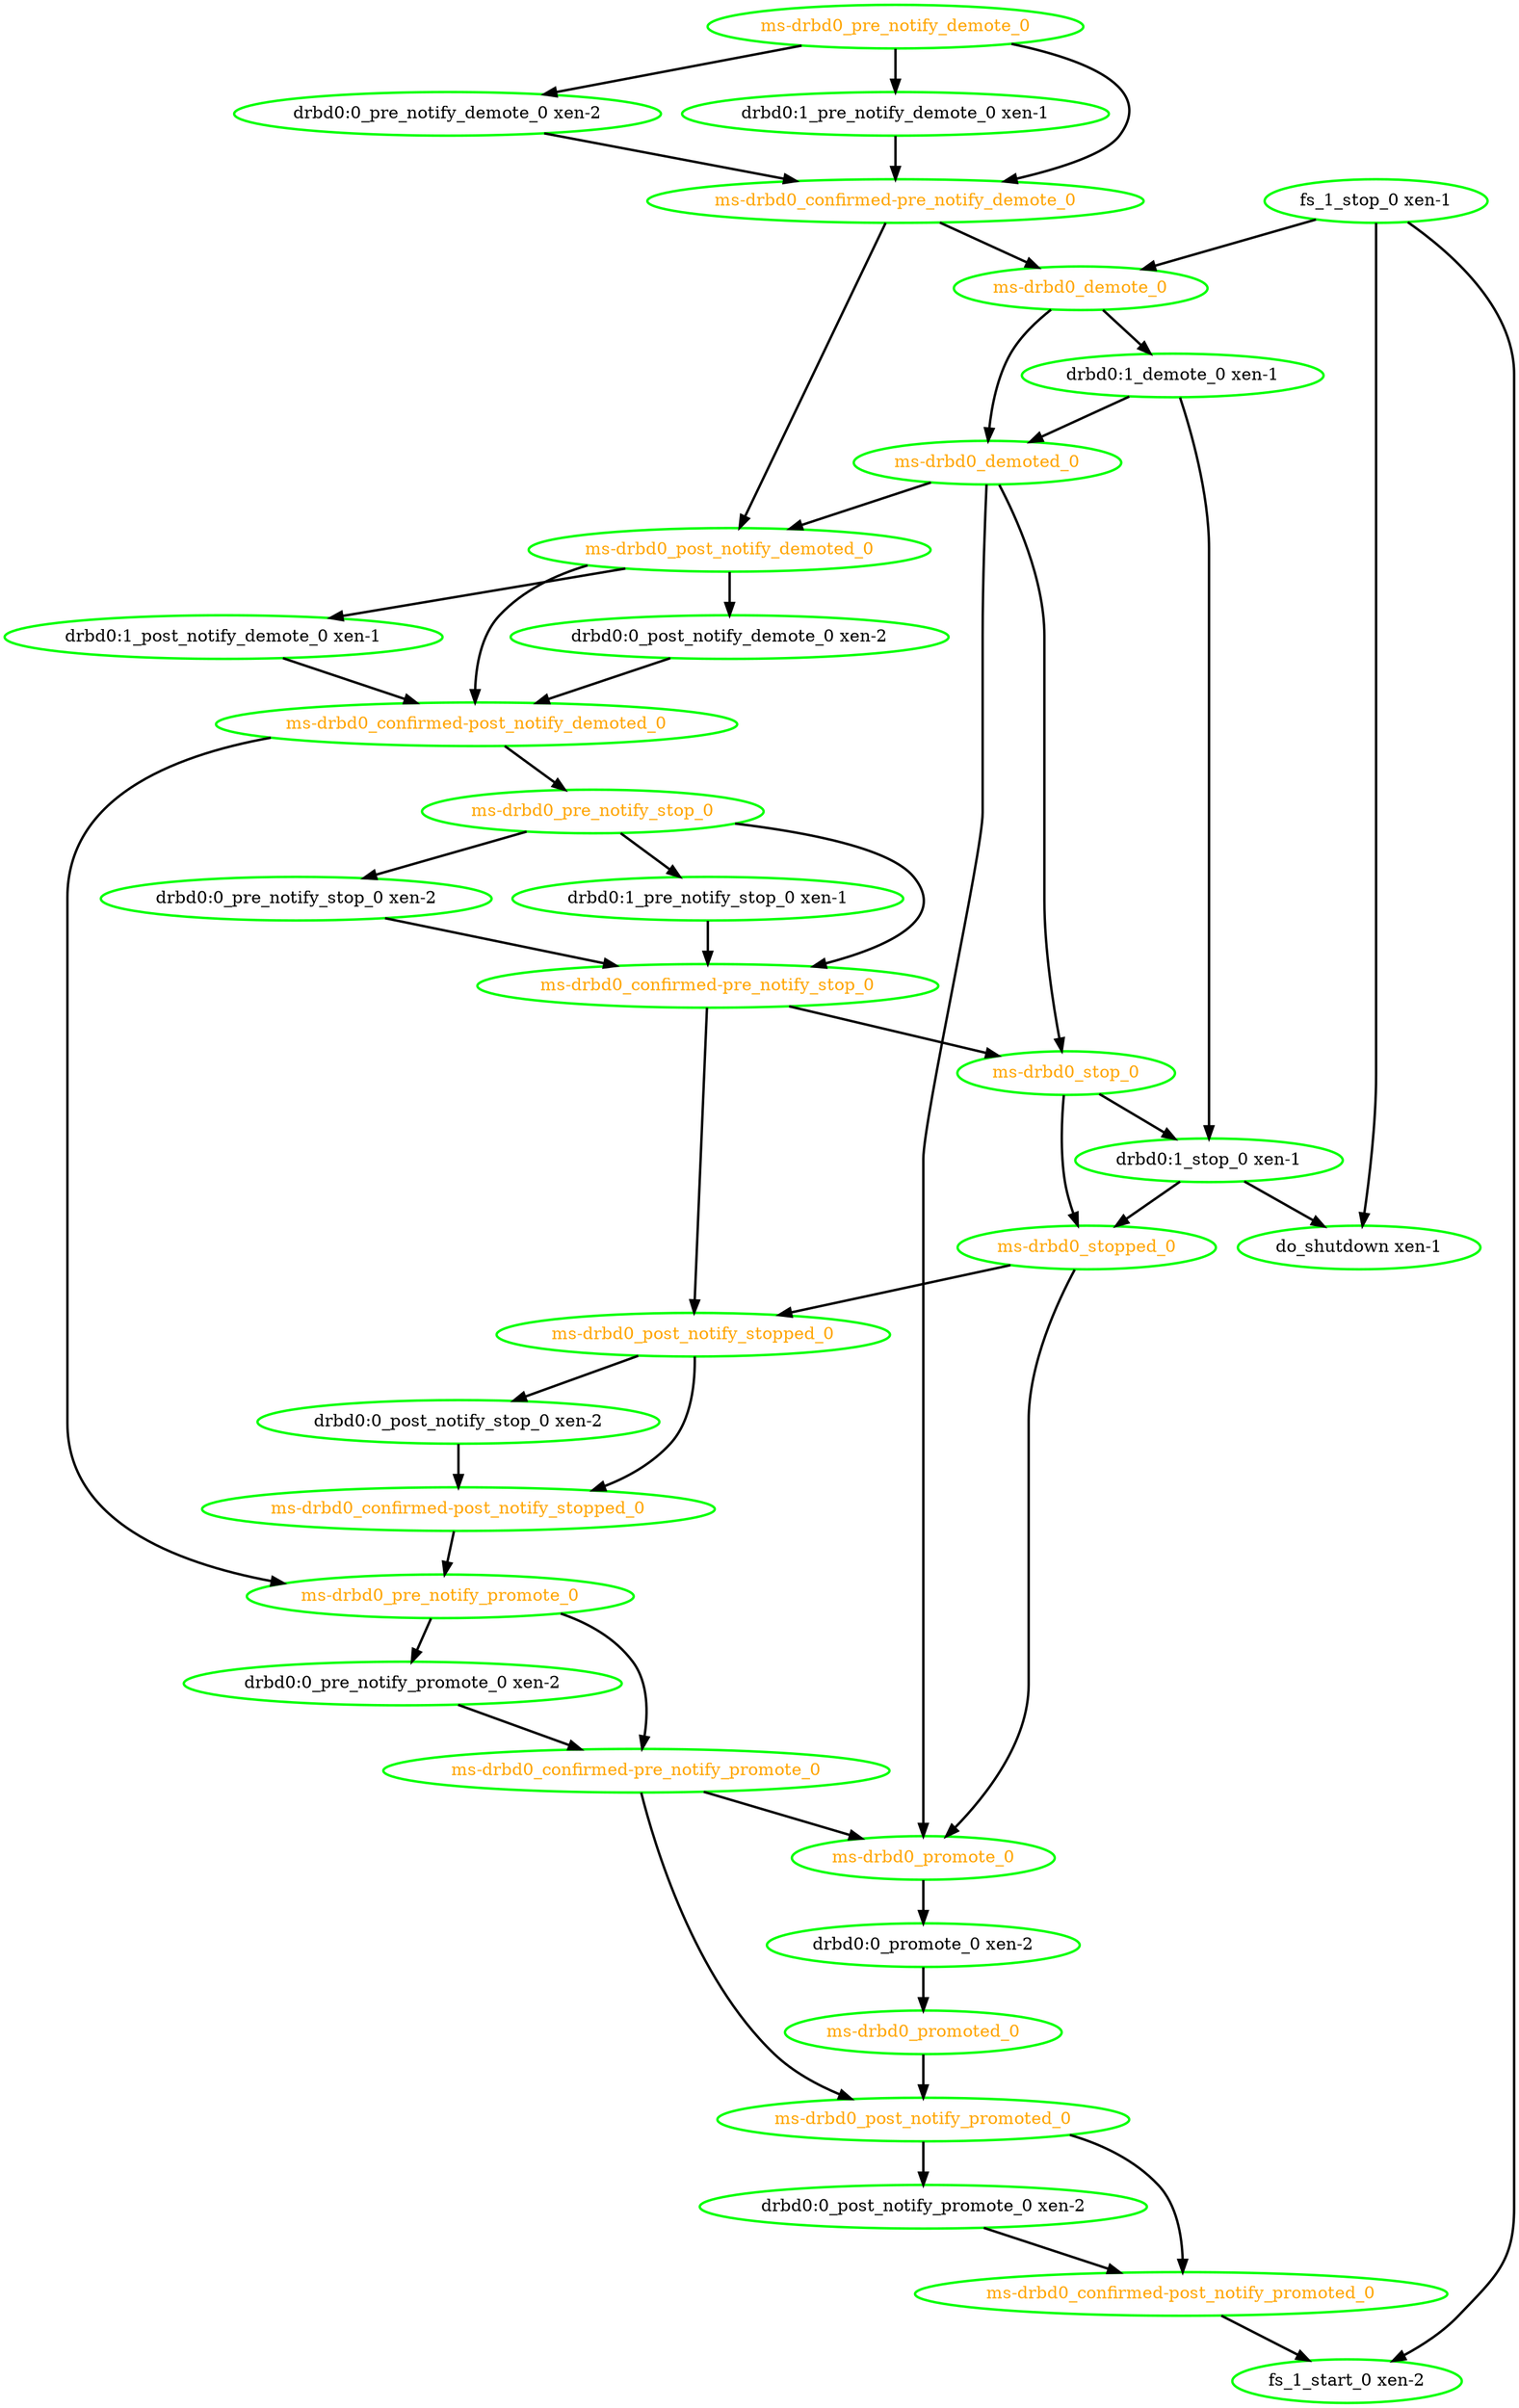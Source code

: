  digraph "g" {
"do_shutdown xen-1" [ style=bold color="green" fontcolor="black" ]
"drbd0:0_post_notify_demote_0 xen-2" -> "ms-drbd0_confirmed-post_notify_demoted_0" [ style = bold]
"drbd0:0_post_notify_demote_0 xen-2" [ style=bold color="green" fontcolor="black" ]
"drbd0:0_post_notify_promote_0 xen-2" -> "ms-drbd0_confirmed-post_notify_promoted_0" [ style = bold]
"drbd0:0_post_notify_promote_0 xen-2" [ style=bold color="green" fontcolor="black" ]
"drbd0:0_post_notify_stop_0 xen-2" -> "ms-drbd0_confirmed-post_notify_stopped_0" [ style = bold]
"drbd0:0_post_notify_stop_0 xen-2" [ style=bold color="green" fontcolor="black" ]
"drbd0:0_pre_notify_demote_0 xen-2" -> "ms-drbd0_confirmed-pre_notify_demote_0" [ style = bold]
"drbd0:0_pre_notify_demote_0 xen-2" [ style=bold color="green" fontcolor="black" ]
"drbd0:0_pre_notify_promote_0 xen-2" -> "ms-drbd0_confirmed-pre_notify_promote_0" [ style = bold]
"drbd0:0_pre_notify_promote_0 xen-2" [ style=bold color="green" fontcolor="black" ]
"drbd0:0_pre_notify_stop_0 xen-2" -> "ms-drbd0_confirmed-pre_notify_stop_0" [ style = bold]
"drbd0:0_pre_notify_stop_0 xen-2" [ style=bold color="green" fontcolor="black" ]
"drbd0:0_promote_0 xen-2" -> "ms-drbd0_promoted_0" [ style = bold]
"drbd0:0_promote_0 xen-2" [ style=bold color="green" fontcolor="black" ]
"drbd0:1_demote_0 xen-1" -> "drbd0:1_stop_0 xen-1" [ style = bold]
"drbd0:1_demote_0 xen-1" -> "ms-drbd0_demoted_0" [ style = bold]
"drbd0:1_demote_0 xen-1" [ style=bold color="green" fontcolor="black" ]
"drbd0:1_post_notify_demote_0 xen-1" -> "ms-drbd0_confirmed-post_notify_demoted_0" [ style = bold]
"drbd0:1_post_notify_demote_0 xen-1" [ style=bold color="green" fontcolor="black" ]
"drbd0:1_pre_notify_demote_0 xen-1" -> "ms-drbd0_confirmed-pre_notify_demote_0" [ style = bold]
"drbd0:1_pre_notify_demote_0 xen-1" [ style=bold color="green" fontcolor="black" ]
"drbd0:1_pre_notify_stop_0 xen-1" -> "ms-drbd0_confirmed-pre_notify_stop_0" [ style = bold]
"drbd0:1_pre_notify_stop_0 xen-1" [ style=bold color="green" fontcolor="black" ]
"drbd0:1_stop_0 xen-1" -> "do_shutdown xen-1" [ style = bold]
"drbd0:1_stop_0 xen-1" -> "ms-drbd0_stopped_0" [ style = bold]
"drbd0:1_stop_0 xen-1" [ style=bold color="green" fontcolor="black" ]
"fs_1_start_0 xen-2" [ style=bold color="green" fontcolor="black" ]
"fs_1_stop_0 xen-1" -> "do_shutdown xen-1" [ style = bold]
"fs_1_stop_0 xen-1" -> "fs_1_start_0 xen-2" [ style = bold]
"fs_1_stop_0 xen-1" -> "ms-drbd0_demote_0" [ style = bold]
"fs_1_stop_0 xen-1" [ style=bold color="green" fontcolor="black" ]
"ms-drbd0_confirmed-post_notify_demoted_0" -> "ms-drbd0_pre_notify_promote_0" [ style = bold]
"ms-drbd0_confirmed-post_notify_demoted_0" -> "ms-drbd0_pre_notify_stop_0" [ style = bold]
"ms-drbd0_confirmed-post_notify_demoted_0" [ style=bold color="green" fontcolor="orange" ]
"ms-drbd0_confirmed-post_notify_promoted_0" -> "fs_1_start_0 xen-2" [ style = bold]
"ms-drbd0_confirmed-post_notify_promoted_0" [ style=bold color="green" fontcolor="orange" ]
"ms-drbd0_confirmed-post_notify_stopped_0" -> "ms-drbd0_pre_notify_promote_0" [ style = bold]
"ms-drbd0_confirmed-post_notify_stopped_0" [ style=bold color="green" fontcolor="orange" ]
"ms-drbd0_confirmed-pre_notify_demote_0" -> "ms-drbd0_demote_0" [ style = bold]
"ms-drbd0_confirmed-pre_notify_demote_0" -> "ms-drbd0_post_notify_demoted_0" [ style = bold]
"ms-drbd0_confirmed-pre_notify_demote_0" [ style=bold color="green" fontcolor="orange" ]
"ms-drbd0_confirmed-pre_notify_promote_0" -> "ms-drbd0_post_notify_promoted_0" [ style = bold]
"ms-drbd0_confirmed-pre_notify_promote_0" -> "ms-drbd0_promote_0" [ style = bold]
"ms-drbd0_confirmed-pre_notify_promote_0" [ style=bold color="green" fontcolor="orange" ]
"ms-drbd0_confirmed-pre_notify_stop_0" -> "ms-drbd0_post_notify_stopped_0" [ style = bold]
"ms-drbd0_confirmed-pre_notify_stop_0" -> "ms-drbd0_stop_0" [ style = bold]
"ms-drbd0_confirmed-pre_notify_stop_0" [ style=bold color="green" fontcolor="orange" ]
"ms-drbd0_demote_0" -> "drbd0:1_demote_0 xen-1" [ style = bold]
"ms-drbd0_demote_0" -> "ms-drbd0_demoted_0" [ style = bold]
"ms-drbd0_demote_0" [ style=bold color="green" fontcolor="orange" ]
"ms-drbd0_demoted_0" -> "ms-drbd0_post_notify_demoted_0" [ style = bold]
"ms-drbd0_demoted_0" -> "ms-drbd0_promote_0" [ style = bold]
"ms-drbd0_demoted_0" -> "ms-drbd0_stop_0" [ style = bold]
"ms-drbd0_demoted_0" [ style=bold color="green" fontcolor="orange" ]
"ms-drbd0_post_notify_demoted_0" -> "drbd0:0_post_notify_demote_0 xen-2" [ style = bold]
"ms-drbd0_post_notify_demoted_0" -> "drbd0:1_post_notify_demote_0 xen-1" [ style = bold]
"ms-drbd0_post_notify_demoted_0" -> "ms-drbd0_confirmed-post_notify_demoted_0" [ style = bold]
"ms-drbd0_post_notify_demoted_0" [ style=bold color="green" fontcolor="orange" ]
"ms-drbd0_post_notify_promoted_0" -> "drbd0:0_post_notify_promote_0 xen-2" [ style = bold]
"ms-drbd0_post_notify_promoted_0" -> "ms-drbd0_confirmed-post_notify_promoted_0" [ style = bold]
"ms-drbd0_post_notify_promoted_0" [ style=bold color="green" fontcolor="orange" ]
"ms-drbd0_post_notify_stopped_0" -> "drbd0:0_post_notify_stop_0 xen-2" [ style = bold]
"ms-drbd0_post_notify_stopped_0" -> "ms-drbd0_confirmed-post_notify_stopped_0" [ style = bold]
"ms-drbd0_post_notify_stopped_0" [ style=bold color="green" fontcolor="orange" ]
"ms-drbd0_pre_notify_demote_0" -> "drbd0:0_pre_notify_demote_0 xen-2" [ style = bold]
"ms-drbd0_pre_notify_demote_0" -> "drbd0:1_pre_notify_demote_0 xen-1" [ style = bold]
"ms-drbd0_pre_notify_demote_0" -> "ms-drbd0_confirmed-pre_notify_demote_0" [ style = bold]
"ms-drbd0_pre_notify_demote_0" [ style=bold color="green" fontcolor="orange" ]
"ms-drbd0_pre_notify_promote_0" -> "drbd0:0_pre_notify_promote_0 xen-2" [ style = bold]
"ms-drbd0_pre_notify_promote_0" -> "ms-drbd0_confirmed-pre_notify_promote_0" [ style = bold]
"ms-drbd0_pre_notify_promote_0" [ style=bold color="green" fontcolor="orange" ]
"ms-drbd0_pre_notify_stop_0" -> "drbd0:0_pre_notify_stop_0 xen-2" [ style = bold]
"ms-drbd0_pre_notify_stop_0" -> "drbd0:1_pre_notify_stop_0 xen-1" [ style = bold]
"ms-drbd0_pre_notify_stop_0" -> "ms-drbd0_confirmed-pre_notify_stop_0" [ style = bold]
"ms-drbd0_pre_notify_stop_0" [ style=bold color="green" fontcolor="orange" ]
"ms-drbd0_promote_0" -> "drbd0:0_promote_0 xen-2" [ style = bold]
"ms-drbd0_promote_0" [ style=bold color="green" fontcolor="orange" ]
"ms-drbd0_promoted_0" -> "ms-drbd0_post_notify_promoted_0" [ style = bold]
"ms-drbd0_promoted_0" [ style=bold color="green" fontcolor="orange" ]
"ms-drbd0_stop_0" -> "drbd0:1_stop_0 xen-1" [ style = bold]
"ms-drbd0_stop_0" -> "ms-drbd0_stopped_0" [ style = bold]
"ms-drbd0_stop_0" [ style=bold color="green" fontcolor="orange" ]
"ms-drbd0_stopped_0" -> "ms-drbd0_post_notify_stopped_0" [ style = bold]
"ms-drbd0_stopped_0" -> "ms-drbd0_promote_0" [ style = bold]
"ms-drbd0_stopped_0" [ style=bold color="green" fontcolor="orange" ]
}
